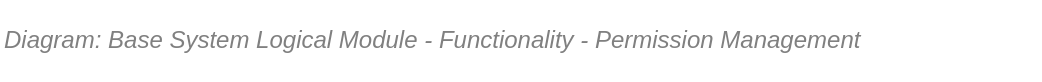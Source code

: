 <mxfile compressed="false" version="18.0.8" type="google">
  <diagram id="4bgXXZZWLKDrS-0fqXVA" name="Permission Management">
    <mxGraphModel grid="1" page="1" gridSize="10" guides="1" tooltips="1" connect="1" arrows="1" fold="1" pageScale="1" pageWidth="827" pageHeight="1169" math="0" shadow="0">
      <root>
        <mxCell id="vj9NFNpsctyDdZJHX6hg-0" />
        <mxCell id="wERdTFQBSSwt_41Hwb2m-4" value="Diagram/Use Cases" parent="vj9NFNpsctyDdZJHX6hg-0" />
        <mxCell id="gRzEKIzDPof4qPkzU5pQ-1" value="Title/Diagram" parent="vj9NFNpsctyDdZJHX6hg-0" />
        <mxCell id="gRzEKIzDPof4qPkzU5pQ-0" value="&lt;font style=&quot;font-size: 12px&quot;&gt;&lt;span style=&quot;font-size: 12px&quot;&gt;Diagram: Base System Logical Module -&amp;nbsp;&lt;/span&gt;&lt;span style=&quot;font-size: 12px&quot;&gt;Functionality -&amp;nbsp;&lt;/span&gt;Permission Management&lt;/font&gt;" style="text;strokeColor=none;fillColor=none;html=1;fontSize=12;fontStyle=2;verticalAlign=middle;align=left;shadow=0;glass=0;comic=0;opacity=30;fontColor=#808080;" vertex="1" parent="gRzEKIzDPof4qPkzU5pQ-1">
          <mxGeometry x="120" y="200" width="520" height="40" as="geometry" />
        </mxCell>
        <mxCell id="tL2itmjlvSeu3DFbBuZW-0" value="About" parent="vj9NFNpsctyDdZJHX6hg-0" />
      </root>
    </mxGraphModel>
  </diagram>
</mxfile>

